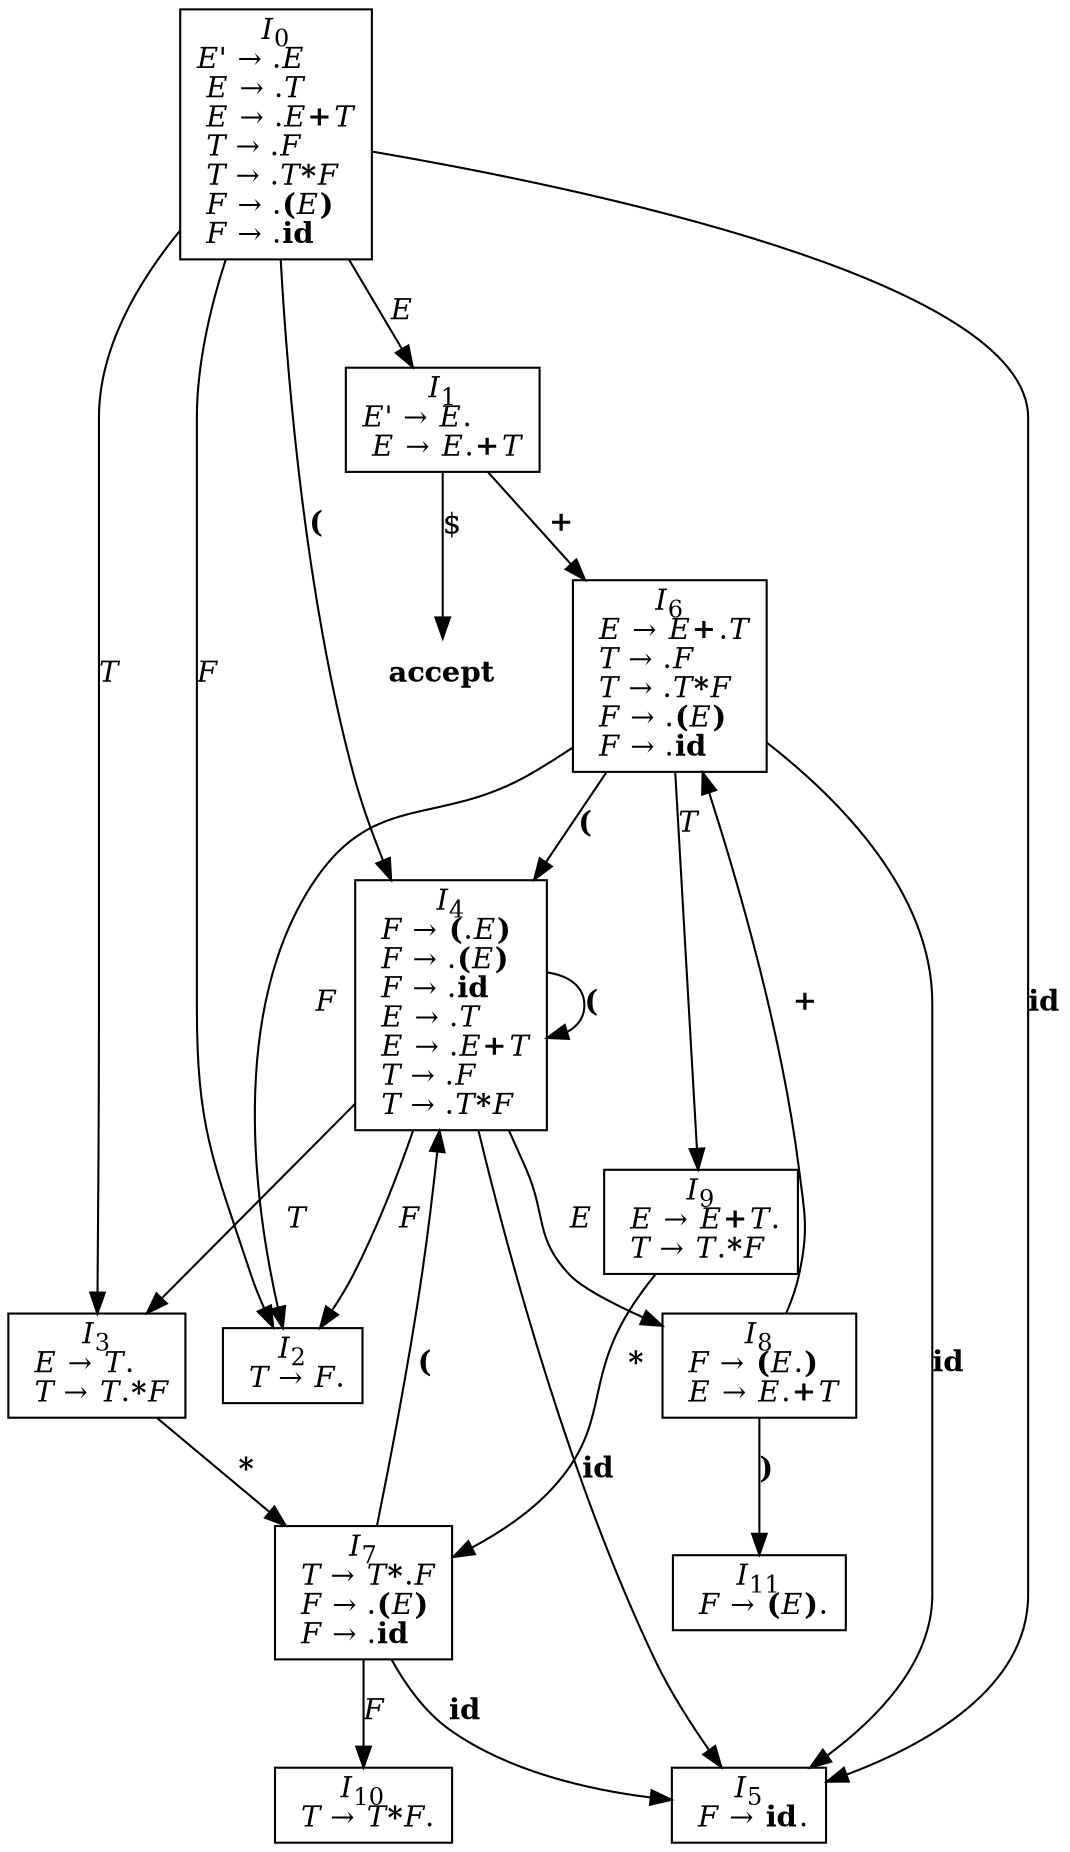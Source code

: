 digraph automaton {
	node [shape=record]
	I0 [label=<<I>I</I><SUB>0</SUB><BR/><I>E'</I> &#8594; .<I>E</I><BR ALIGN="LEFT"/><I> E</I> &#8594; .<I>T</I><BR ALIGN="LEFT"/><I> E</I> &#8594; .<I>E</I><B>+</B><I>T</I><BR ALIGN="LEFT"/><I> T</I> &#8594; .<I>F</I><BR ALIGN="LEFT"/><I> T</I> &#8594; .<I>T</I><B>*</B><I>F</I><BR ALIGN="LEFT"/><I> F</I> &#8594; .<B>(</B><I>E</I><B>)</B><BR ALIGN="LEFT"/><I> F</I> &#8594; .<B>id</B><BR ALIGN="LEFT"/>>]
	I1 [label=<<I>I</I><SUB>1</SUB><BR/><I>E'</I> &#8594; <I>E</I>.<BR ALIGN="LEFT"/><I> E</I> &#8594; <I>E</I>.<B>+</B><I>T</I><BR ALIGN="LEFT"/>>]
	I2 [label=<<I>I</I><SUB>2</SUB><BR/><I> T</I> &#8594; <I>F</I>.<BR ALIGN="LEFT"/>>]
	I3 [label=<<I>I</I><SUB>3</SUB><BR/><I> E</I> &#8594; <I>T</I>.<BR ALIGN="LEFT"/><I> T</I> &#8594; <I>T</I>.<B>*</B><I>F</I><BR ALIGN="LEFT"/>>]
	I4 [label=<<I>I</I><SUB>4</SUB><BR/><I> F</I> &#8594; <B>(</B>.<I>E</I><B>)</B><BR ALIGN="LEFT"/><I> F</I> &#8594; .<B>(</B><I>E</I><B>)</B><BR ALIGN="LEFT"/><I> F</I> &#8594; .<B>id</B><BR ALIGN="LEFT"/><I> E</I> &#8594; .<I>T</I><BR ALIGN="LEFT"/><I> E</I> &#8594; .<I>E</I><B>+</B><I>T</I><BR ALIGN="LEFT"/><I> T</I> &#8594; .<I>F</I><BR ALIGN="LEFT"/><I> T</I> &#8594; .<I>T</I><B>*</B><I>F</I><BR ALIGN="LEFT"/>>]
	I5 [label=<<I>I</I><SUB>5</SUB><BR/><I> F</I> &#8594; <B>id</B>.<BR ALIGN="LEFT"/>>]
	I6 [label=<<I>I</I><SUB>6</SUB><BR/><I> E</I> &#8594; <I>E</I><B>+</B>.<I>T</I><BR ALIGN="LEFT"/><I> T</I> &#8594; .<I>F</I><BR ALIGN="LEFT"/><I> T</I> &#8594; .<I>T</I><B>*</B><I>F</I><BR ALIGN="LEFT"/><I> F</I> &#8594; .<B>(</B><I>E</I><B>)</B><BR ALIGN="LEFT"/><I> F</I> &#8594; .<B>id</B><BR ALIGN="LEFT"/>>]
	I7 [label=<<I>I</I><SUB>7</SUB><BR/><I> T</I> &#8594; <I>T</I><B>*</B>.<I>F</I><BR ALIGN="LEFT"/><I> F</I> &#8594; .<B>(</B><I>E</I><B>)</B><BR ALIGN="LEFT"/><I> F</I> &#8594; .<B>id</B><BR ALIGN="LEFT"/>>]
	I8 [label=<<I>I</I><SUB>8</SUB><BR/><I> F</I> &#8594; <B>(</B><I>E</I>.<B>)</B><BR ALIGN="LEFT"/><I> E</I> &#8594; <I>E</I>.<B>+</B><I>T</I><BR ALIGN="LEFT"/>>]
	I9 [label=<<I>I</I><SUB>9</SUB><BR/><I> E</I> &#8594; <I>E</I><B>+</B><I>T</I>.<BR ALIGN="LEFT"/><I> T</I> &#8594; <I>T</I>.<B>*</B><I>F</I><BR ALIGN="LEFT"/>>]
	I10 [label=<<I>I</I><SUB>10</SUB><BR/><I> T</I> &#8594; <I>T</I><B>*</B><I>F</I>.<BR ALIGN="LEFT"/>>]
	I11 [label=<<I>I</I><SUB>11</SUB><BR/><I> F</I> &#8594; <B>(</B><I>E</I><B>)</B>.<BR ALIGN="LEFT"/>>]
	I0 -> I5 [label=<<B>id</B>>]
	I0 -> I4 [label=<<B>(</B>>]
	I0 -> I3 [label=<<I>T</I>>]
	I0 -> I2 [label=<<I>F</I>>]
	I0 -> I1 [label=<<I>E</I>>]
	I1 -> I6 [label=<<B>+</B>>]
	acc [label=<<B>accept</B>> shape=none]
	I1 -> acc [label="$"]
	I3 -> I7 [label=<<B>*</B>>]
	I4 -> I5 [label=<<B>id</B>>]
	I4 -> I4 [label=<<B>(</B>>]
	I4 -> I3 [label=<<I>T</I>>]
	I4 -> I2 [label=<<I>F</I>>]
	I4 -> I8 [label=<<I>E</I>>]
	I6 -> I5 [label=<<B>id</B>>]
	I6 -> I4 [label=<<B>(</B>>]
	I6 -> I9 [label=<<I>T</I>>]
	I6 -> I2 [label=<<I>F</I>>]
	I7 -> I5 [label=<<B>id</B>>]
	I7 -> I4 [label=<<B>(</B>>]
	I7 -> I10 [label=<<I>F</I>>]
	I8 -> I11 [label=<<B>)</B>>]
	I8 -> I6 [label=<<B>+</B>>]
	I9 -> I7 [label=<<B>*</B>>]
}
